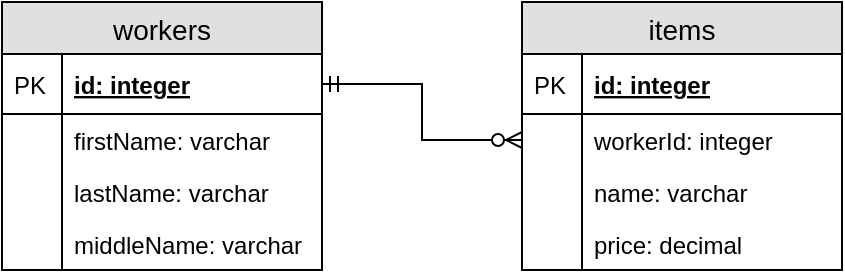 <mxfile version="12.6.5" type="device"><diagram id="lnQzDFYnPN5BUrjk696F" name="Page-1"><mxGraphModel dx="1422" dy="816" grid="1" gridSize="10" guides="1" tooltips="1" connect="1" arrows="1" fold="1" page="1" pageScale="1" pageWidth="1600" pageHeight="900" math="0" shadow="0"><root><mxCell id="0"/><mxCell id="1" parent="0"/><mxCell id="OhGeE1ZCeDgBbFeOKN-b-1" value="workers" style="swimlane;fontStyle=0;childLayout=stackLayout;horizontal=1;startSize=26;fillColor=#e0e0e0;horizontalStack=0;resizeParent=1;resizeParentMax=0;resizeLast=0;collapsible=1;marginBottom=0;swimlaneFillColor=#ffffff;align=center;fontSize=14;" vertex="1" parent="1"><mxGeometry x="340" y="360" width="160" height="134" as="geometry"/></mxCell><mxCell id="OhGeE1ZCeDgBbFeOKN-b-2" value="id: integer" style="shape=partialRectangle;top=0;left=0;right=0;bottom=1;align=left;verticalAlign=middle;fillColor=none;spacingLeft=34;spacingRight=4;overflow=hidden;rotatable=0;points=[[0,0.5],[1,0.5]];portConstraint=eastwest;dropTarget=0;fontStyle=5;fontSize=12;" vertex="1" parent="OhGeE1ZCeDgBbFeOKN-b-1"><mxGeometry y="26" width="160" height="30" as="geometry"/></mxCell><mxCell id="OhGeE1ZCeDgBbFeOKN-b-3" value="PK" style="shape=partialRectangle;top=0;left=0;bottom=0;fillColor=none;align=left;verticalAlign=middle;spacingLeft=4;spacingRight=4;overflow=hidden;rotatable=0;points=[];portConstraint=eastwest;part=1;fontSize=12;" vertex="1" connectable="0" parent="OhGeE1ZCeDgBbFeOKN-b-2"><mxGeometry width="30" height="30" as="geometry"/></mxCell><mxCell id="OhGeE1ZCeDgBbFeOKN-b-4" value="firstName: varchar" style="shape=partialRectangle;top=0;left=0;right=0;bottom=0;align=left;verticalAlign=top;fillColor=none;spacingLeft=34;spacingRight=4;overflow=hidden;rotatable=0;points=[[0,0.5],[1,0.5]];portConstraint=eastwest;dropTarget=0;fontSize=12;" vertex="1" parent="OhGeE1ZCeDgBbFeOKN-b-1"><mxGeometry y="56" width="160" height="26" as="geometry"/></mxCell><mxCell id="OhGeE1ZCeDgBbFeOKN-b-5" value="" style="shape=partialRectangle;top=0;left=0;bottom=0;fillColor=none;align=left;verticalAlign=top;spacingLeft=4;spacingRight=4;overflow=hidden;rotatable=0;points=[];portConstraint=eastwest;part=1;fontSize=12;" vertex="1" connectable="0" parent="OhGeE1ZCeDgBbFeOKN-b-4"><mxGeometry width="30" height="26" as="geometry"/></mxCell><mxCell id="OhGeE1ZCeDgBbFeOKN-b-6" value="lastName: varchar" style="shape=partialRectangle;top=0;left=0;right=0;bottom=0;align=left;verticalAlign=top;fillColor=none;spacingLeft=34;spacingRight=4;overflow=hidden;rotatable=0;points=[[0,0.5],[1,0.5]];portConstraint=eastwest;dropTarget=0;fontSize=12;" vertex="1" parent="OhGeE1ZCeDgBbFeOKN-b-1"><mxGeometry y="82" width="160" height="26" as="geometry"/></mxCell><mxCell id="OhGeE1ZCeDgBbFeOKN-b-7" value="" style="shape=partialRectangle;top=0;left=0;bottom=0;fillColor=none;align=left;verticalAlign=top;spacingLeft=4;spacingRight=4;overflow=hidden;rotatable=0;points=[];portConstraint=eastwest;part=1;fontSize=12;" vertex="1" connectable="0" parent="OhGeE1ZCeDgBbFeOKN-b-6"><mxGeometry width="30" height="26" as="geometry"/></mxCell><mxCell id="OhGeE1ZCeDgBbFeOKN-b-8" value="middleName: varchar" style="shape=partialRectangle;top=0;left=0;right=0;bottom=0;align=left;verticalAlign=top;fillColor=none;spacingLeft=34;spacingRight=4;overflow=hidden;rotatable=0;points=[[0,0.5],[1,0.5]];portConstraint=eastwest;dropTarget=0;fontSize=12;" vertex="1" parent="OhGeE1ZCeDgBbFeOKN-b-1"><mxGeometry y="108" width="160" height="26" as="geometry"/></mxCell><mxCell id="OhGeE1ZCeDgBbFeOKN-b-9" value="" style="shape=partialRectangle;top=0;left=0;bottom=0;fillColor=none;align=left;verticalAlign=top;spacingLeft=4;spacingRight=4;overflow=hidden;rotatable=0;points=[];portConstraint=eastwest;part=1;fontSize=12;" vertex="1" connectable="0" parent="OhGeE1ZCeDgBbFeOKN-b-8"><mxGeometry width="30" height="26" as="geometry"/></mxCell><mxCell id="OhGeE1ZCeDgBbFeOKN-b-22" value="items" style="swimlane;fontStyle=0;childLayout=stackLayout;horizontal=1;startSize=26;fillColor=#e0e0e0;horizontalStack=0;resizeParent=1;resizeParentMax=0;resizeLast=0;collapsible=1;marginBottom=0;swimlaneFillColor=#ffffff;align=center;fontSize=14;" vertex="1" parent="1"><mxGeometry x="600" y="360" width="160" height="134" as="geometry"/></mxCell><mxCell id="OhGeE1ZCeDgBbFeOKN-b-23" value="id: integer" style="shape=partialRectangle;top=0;left=0;right=0;bottom=1;align=left;verticalAlign=middle;fillColor=none;spacingLeft=34;spacingRight=4;overflow=hidden;rotatable=0;points=[[0,0.5],[1,0.5]];portConstraint=eastwest;dropTarget=0;fontStyle=5;fontSize=12;" vertex="1" parent="OhGeE1ZCeDgBbFeOKN-b-22"><mxGeometry y="26" width="160" height="30" as="geometry"/></mxCell><mxCell id="OhGeE1ZCeDgBbFeOKN-b-24" value="PK" style="shape=partialRectangle;top=0;left=0;bottom=0;fillColor=none;align=left;verticalAlign=middle;spacingLeft=4;spacingRight=4;overflow=hidden;rotatable=0;points=[];portConstraint=eastwest;part=1;fontSize=12;" vertex="1" connectable="0" parent="OhGeE1ZCeDgBbFeOKN-b-23"><mxGeometry width="30" height="30" as="geometry"/></mxCell><mxCell id="OhGeE1ZCeDgBbFeOKN-b-25" value="workerId: integer" style="shape=partialRectangle;top=0;left=0;right=0;bottom=0;align=left;verticalAlign=top;fillColor=none;spacingLeft=34;spacingRight=4;overflow=hidden;rotatable=0;points=[[0,0.5],[1,0.5]];portConstraint=eastwest;dropTarget=0;fontSize=12;" vertex="1" parent="OhGeE1ZCeDgBbFeOKN-b-22"><mxGeometry y="56" width="160" height="26" as="geometry"/></mxCell><mxCell id="OhGeE1ZCeDgBbFeOKN-b-26" value="" style="shape=partialRectangle;top=0;left=0;bottom=0;fillColor=none;align=left;verticalAlign=top;spacingLeft=4;spacingRight=4;overflow=hidden;rotatable=0;points=[];portConstraint=eastwest;part=1;fontSize=12;" vertex="1" connectable="0" parent="OhGeE1ZCeDgBbFeOKN-b-25"><mxGeometry width="30" height="26" as="geometry"/></mxCell><mxCell id="OhGeE1ZCeDgBbFeOKN-b-27" value="name: varchar" style="shape=partialRectangle;top=0;left=0;right=0;bottom=0;align=left;verticalAlign=top;fillColor=none;spacingLeft=34;spacingRight=4;overflow=hidden;rotatable=0;points=[[0,0.5],[1,0.5]];portConstraint=eastwest;dropTarget=0;fontSize=12;" vertex="1" parent="OhGeE1ZCeDgBbFeOKN-b-22"><mxGeometry y="82" width="160" height="26" as="geometry"/></mxCell><mxCell id="OhGeE1ZCeDgBbFeOKN-b-28" value="" style="shape=partialRectangle;top=0;left=0;bottom=0;fillColor=none;align=left;verticalAlign=top;spacingLeft=4;spacingRight=4;overflow=hidden;rotatable=0;points=[];portConstraint=eastwest;part=1;fontSize=12;" vertex="1" connectable="0" parent="OhGeE1ZCeDgBbFeOKN-b-27"><mxGeometry width="30" height="26" as="geometry"/></mxCell><mxCell id="OhGeE1ZCeDgBbFeOKN-b-29" value="price: decimal" style="shape=partialRectangle;top=0;left=0;right=0;bottom=0;align=left;verticalAlign=top;fillColor=none;spacingLeft=34;spacingRight=4;overflow=hidden;rotatable=0;points=[[0,0.5],[1,0.5]];portConstraint=eastwest;dropTarget=0;fontSize=12;" vertex="1" parent="OhGeE1ZCeDgBbFeOKN-b-22"><mxGeometry y="108" width="160" height="26" as="geometry"/></mxCell><mxCell id="OhGeE1ZCeDgBbFeOKN-b-30" value="" style="shape=partialRectangle;top=0;left=0;bottom=0;fillColor=none;align=left;verticalAlign=top;spacingLeft=4;spacingRight=4;overflow=hidden;rotatable=0;points=[];portConstraint=eastwest;part=1;fontSize=12;" vertex="1" connectable="0" parent="OhGeE1ZCeDgBbFeOKN-b-29"><mxGeometry width="30" height="26" as="geometry"/></mxCell><mxCell id="OhGeE1ZCeDgBbFeOKN-b-31" value="" style="edgeStyle=orthogonalEdgeStyle;fontSize=12;html=1;endArrow=ERzeroToMany;startArrow=ERmandOne;exitX=1;exitY=0.5;exitDx=0;exitDy=0;entryX=0;entryY=0.5;entryDx=0;entryDy=0;rounded=0;" edge="1" parent="1" source="OhGeE1ZCeDgBbFeOKN-b-2" target="OhGeE1ZCeDgBbFeOKN-b-25"><mxGeometry width="100" height="100" relative="1" as="geometry"><mxPoint x="470" y="720" as="sourcePoint"/><mxPoint x="570" y="620" as="targetPoint"/></mxGeometry></mxCell></root></mxGraphModel></diagram></mxfile>